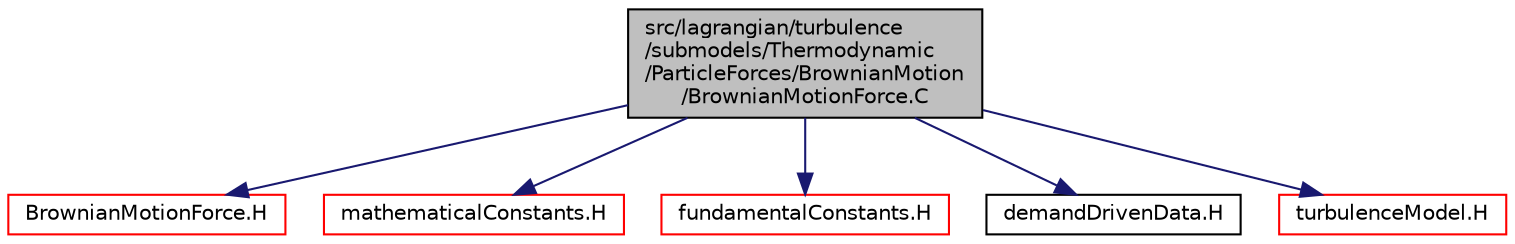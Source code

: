 digraph "src/lagrangian/turbulence/submodels/Thermodynamic/ParticleForces/BrownianMotion/BrownianMotionForce.C"
{
  bgcolor="transparent";
  edge [fontname="Helvetica",fontsize="10",labelfontname="Helvetica",labelfontsize="10"];
  node [fontname="Helvetica",fontsize="10",shape=record];
  Node0 [label="src/lagrangian/turbulence\l/submodels/Thermodynamic\l/ParticleForces/BrownianMotion\l/BrownianMotionForce.C",height=0.2,width=0.4,color="black", fillcolor="grey75", style="filled", fontcolor="black"];
  Node0 -> Node1 [color="midnightblue",fontsize="10",style="solid",fontname="Helvetica"];
  Node1 [label="BrownianMotionForce.H",height=0.2,width=0.4,color="red",URL="$a07511.html"];
  Node0 -> Node291 [color="midnightblue",fontsize="10",style="solid",fontname="Helvetica"];
  Node291 [label="mathematicalConstants.H",height=0.2,width=0.4,color="red",URL="$a10952.html"];
  Node0 -> Node292 [color="midnightblue",fontsize="10",style="solid",fontname="Helvetica"];
  Node292 [label="fundamentalConstants.H",height=0.2,width=0.4,color="red",URL="$a10949.html",tooltip="Fundamental dimensioned constants. "];
  Node0 -> Node294 [color="midnightblue",fontsize="10",style="solid",fontname="Helvetica"];
  Node294 [label="demandDrivenData.H",height=0.2,width=0.4,color="black",URL="$a11102.html",tooltip="Template functions to aid in the implementation of demand driven data. "];
  Node0 -> Node295 [color="midnightblue",fontsize="10",style="solid",fontname="Helvetica"];
  Node295 [label="turbulenceModel.H",height=0.2,width=0.4,color="red",URL="$a18236.html"];
}
